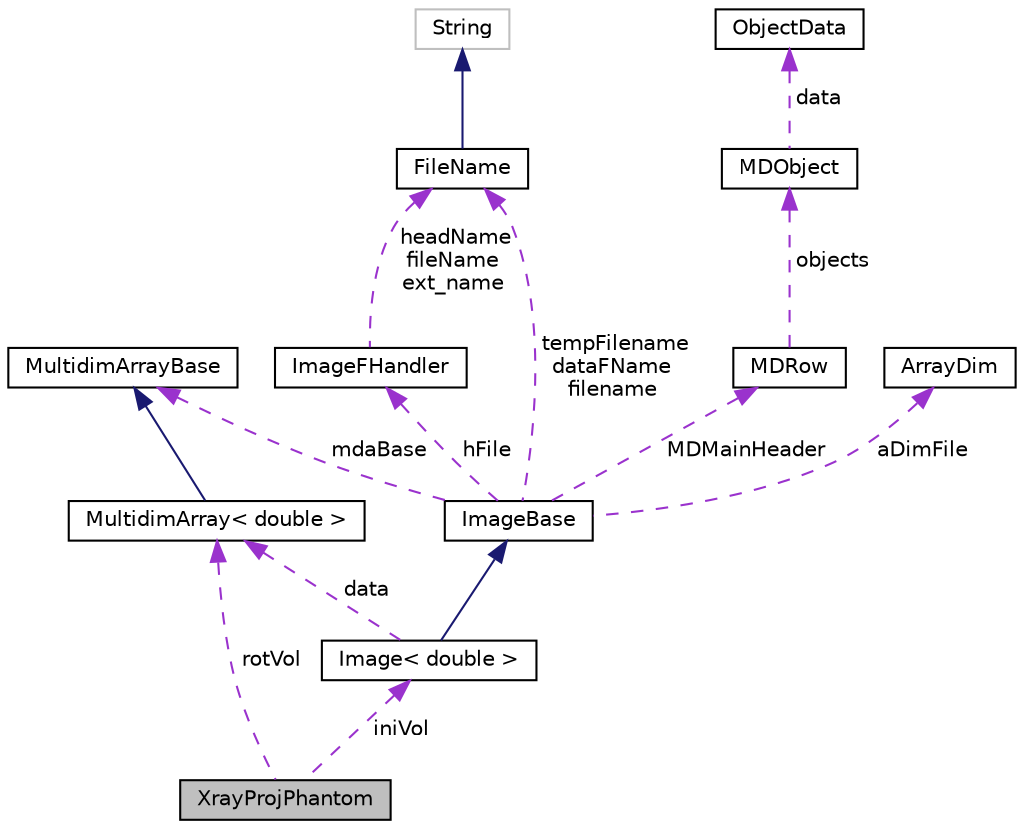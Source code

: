 digraph "XrayProjPhantom"
{
  edge [fontname="Helvetica",fontsize="10",labelfontname="Helvetica",labelfontsize="10"];
  node [fontname="Helvetica",fontsize="10",shape=record];
  Node1 [label="XrayProjPhantom",height=0.2,width=0.4,color="black", fillcolor="grey75", style="filled", fontcolor="black"];
  Node2 -> Node1 [dir="back",color="darkorchid3",fontsize="10",style="dashed",label=" iniVol" ,fontname="Helvetica"];
  Node2 [label="Image\< double \>",height=0.2,width=0.4,color="black", fillcolor="white", style="filled",URL="$classImage.html"];
  Node3 -> Node2 [dir="back",color="midnightblue",fontsize="10",style="solid",fontname="Helvetica"];
  Node3 [label="ImageBase",height=0.2,width=0.4,color="black", fillcolor="white", style="filled",URL="$classImageBase.html",tooltip="Image base class. "];
  Node4 -> Node3 [dir="back",color="darkorchid3",fontsize="10",style="dashed",label=" mdaBase" ,fontname="Helvetica"];
  Node4 [label="MultidimArrayBase",height=0.2,width=0.4,color="black", fillcolor="white", style="filled",URL="$classMultidimArrayBase.html"];
  Node5 -> Node3 [dir="back",color="darkorchid3",fontsize="10",style="dashed",label=" hFile" ,fontname="Helvetica"];
  Node5 [label="ImageFHandler",height=0.2,width=0.4,color="black", fillcolor="white", style="filled",URL="$structImageFHandler.html"];
  Node6 -> Node5 [dir="back",color="darkorchid3",fontsize="10",style="dashed",label=" headName\nfileName\next_name" ,fontname="Helvetica"];
  Node6 [label="FileName",height=0.2,width=0.4,color="black", fillcolor="white", style="filled",URL="$classFileName.html"];
  Node7 -> Node6 [dir="back",color="midnightblue",fontsize="10",style="solid",fontname="Helvetica"];
  Node7 [label="String",height=0.2,width=0.4,color="grey75", fillcolor="white", style="filled"];
  Node8 -> Node3 [dir="back",color="darkorchid3",fontsize="10",style="dashed",label=" MDMainHeader" ,fontname="Helvetica"];
  Node8 [label="MDRow",height=0.2,width=0.4,color="black", fillcolor="white", style="filled",URL="$classMDRow.html"];
  Node9 -> Node8 [dir="back",color="darkorchid3",fontsize="10",style="dashed",label=" objects" ,fontname="Helvetica"];
  Node9 [label="MDObject",height=0.2,width=0.4,color="black", fillcolor="white", style="filled",URL="$classMDObject.html"];
  Node10 -> Node9 [dir="back",color="darkorchid3",fontsize="10",style="dashed",label=" data" ,fontname="Helvetica"];
  Node10 [label="ObjectData",height=0.2,width=0.4,color="black", fillcolor="white", style="filled",URL="$unionObjectData.html"];
  Node11 -> Node3 [dir="back",color="darkorchid3",fontsize="10",style="dashed",label=" aDimFile" ,fontname="Helvetica"];
  Node11 [label="ArrayDim",height=0.2,width=0.4,color="black", fillcolor="white", style="filled",URL="$structArrayDim.html"];
  Node6 -> Node3 [dir="back",color="darkorchid3",fontsize="10",style="dashed",label=" tempFilename\ndataFName\nfilename" ,fontname="Helvetica"];
  Node12 -> Node2 [dir="back",color="darkorchid3",fontsize="10",style="dashed",label=" data" ,fontname="Helvetica"];
  Node12 [label="MultidimArray\< double \>",height=0.2,width=0.4,color="black", fillcolor="white", style="filled",URL="$classMultidimArray.html"];
  Node4 -> Node12 [dir="back",color="midnightblue",fontsize="10",style="solid",fontname="Helvetica"];
  Node12 -> Node1 [dir="back",color="darkorchid3",fontsize="10",style="dashed",label=" rotVol" ,fontname="Helvetica"];
}
